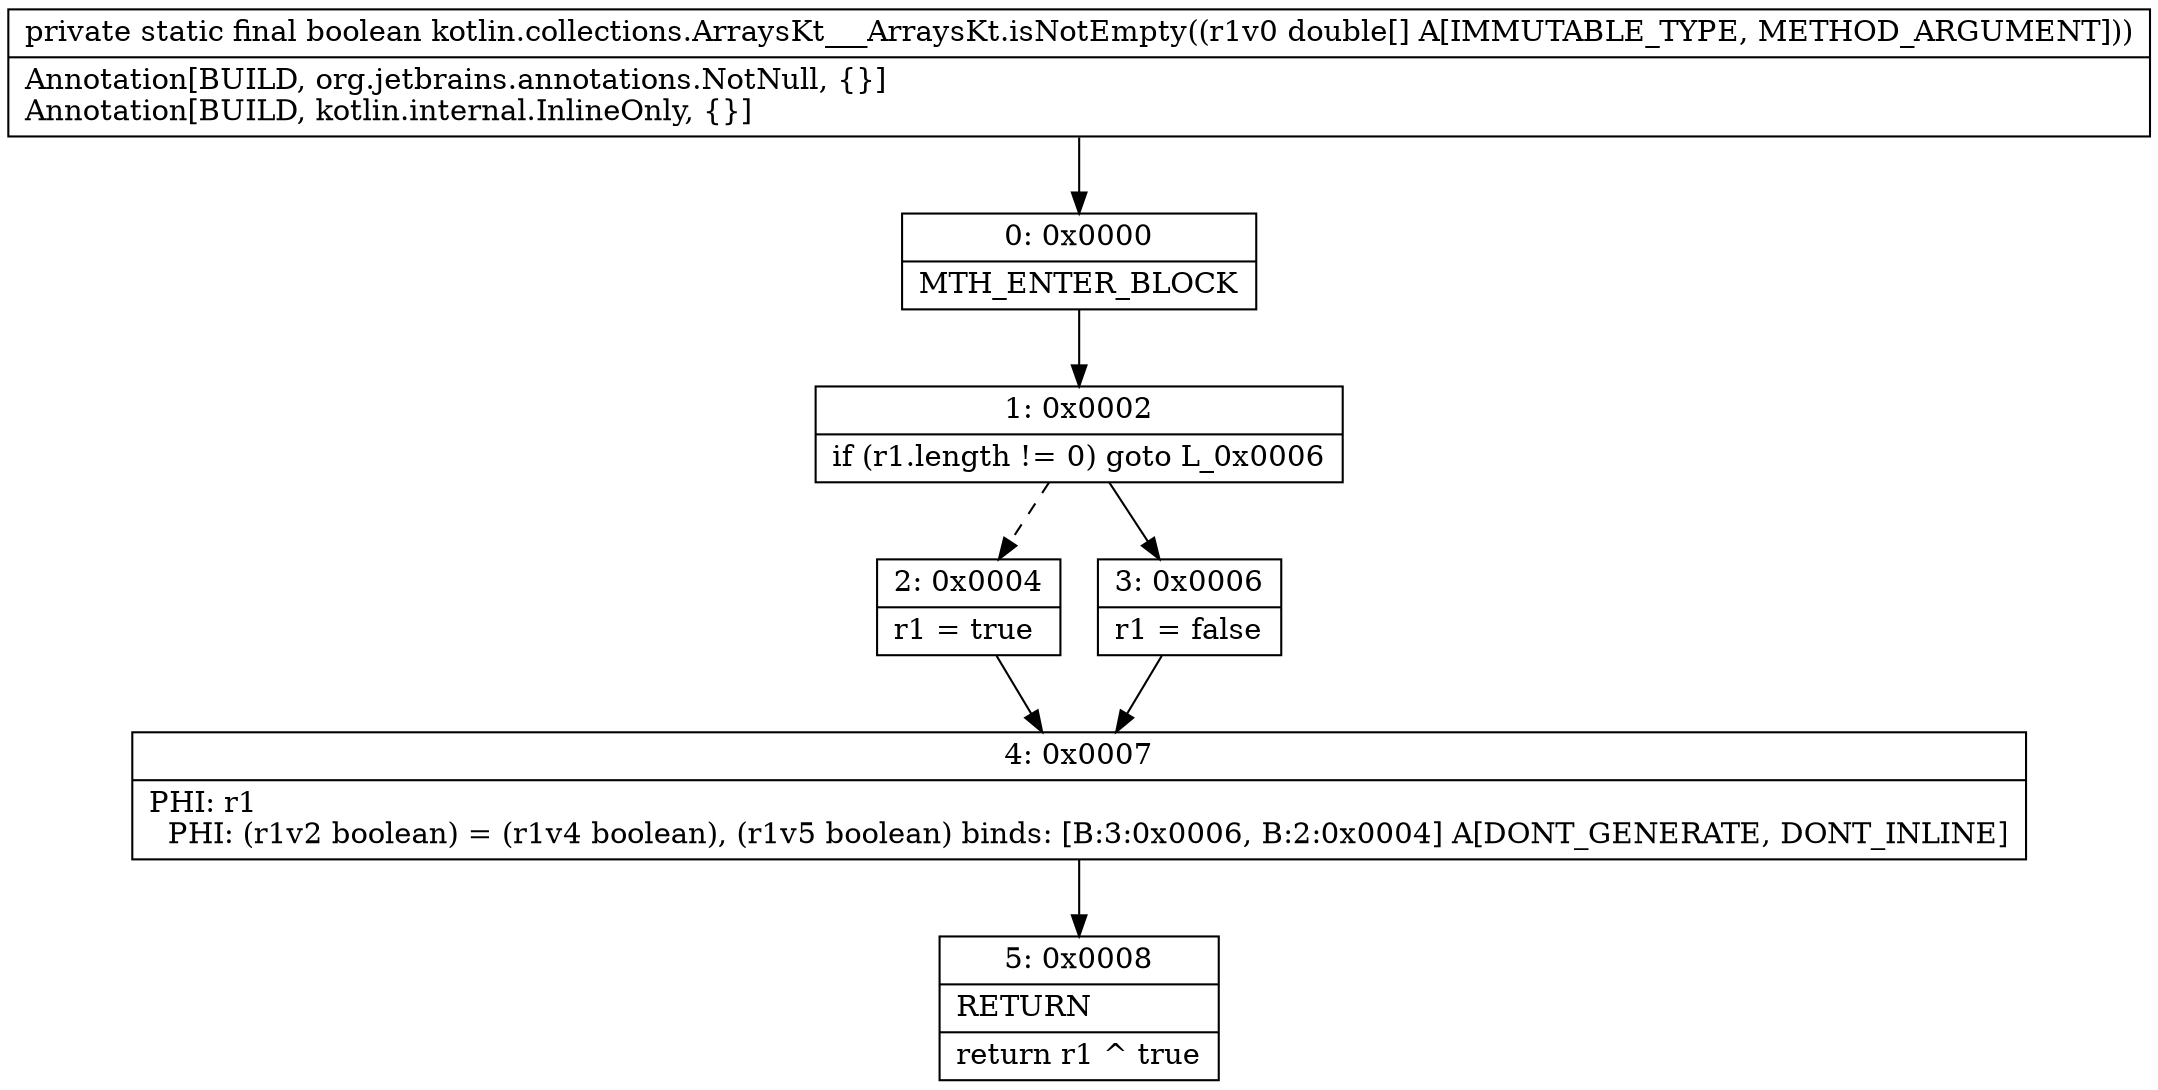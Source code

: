 digraph "CFG forkotlin.collections.ArraysKt___ArraysKt.isNotEmpty([D)Z" {
Node_0 [shape=record,label="{0\:\ 0x0000|MTH_ENTER_BLOCK\l}"];
Node_1 [shape=record,label="{1\:\ 0x0002|if (r1.length != 0) goto L_0x0006\l}"];
Node_2 [shape=record,label="{2\:\ 0x0004|r1 = true\l}"];
Node_3 [shape=record,label="{3\:\ 0x0006|r1 = false\l}"];
Node_4 [shape=record,label="{4\:\ 0x0007|PHI: r1 \l  PHI: (r1v2 boolean) = (r1v4 boolean), (r1v5 boolean) binds: [B:3:0x0006, B:2:0x0004] A[DONT_GENERATE, DONT_INLINE]\l}"];
Node_5 [shape=record,label="{5\:\ 0x0008|RETURN\l|return r1 ^ true\l}"];
MethodNode[shape=record,label="{private static final boolean kotlin.collections.ArraysKt___ArraysKt.isNotEmpty((r1v0 double[] A[IMMUTABLE_TYPE, METHOD_ARGUMENT]))  | Annotation[BUILD, org.jetbrains.annotations.NotNull, \{\}]\lAnnotation[BUILD, kotlin.internal.InlineOnly, \{\}]\l}"];
MethodNode -> Node_0;
Node_0 -> Node_1;
Node_1 -> Node_2[style=dashed];
Node_1 -> Node_3;
Node_2 -> Node_4;
Node_3 -> Node_4;
Node_4 -> Node_5;
}

